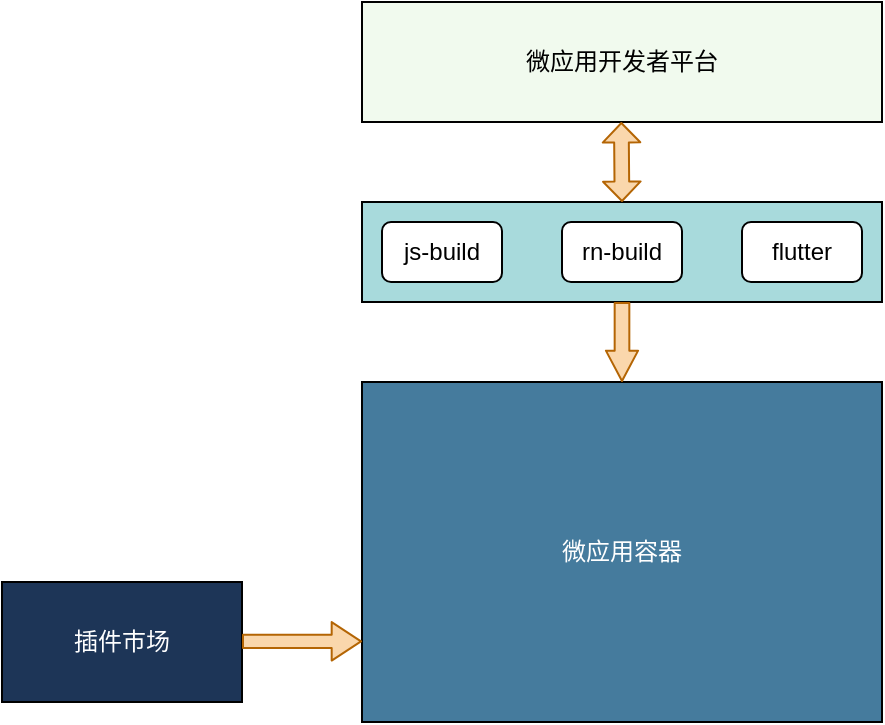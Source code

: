 <mxfile version="14.5.3" type="github">
  <diagram id="NWvxv5slXEGg1pp224bK" name="第 1 页">
    <mxGraphModel dx="951" dy="474" grid="1" gridSize="10" guides="1" tooltips="1" connect="1" arrows="1" fold="1" page="1" pageScale="1" pageWidth="600" pageHeight="400" math="0" shadow="0">
      <root>
        <mxCell id="0" />
        <mxCell id="1" parent="0" />
        <mxCell id="UYbARQVQlxlr2u81fWyV-1" value="微应用开发者平台" style="rounded=0;whiteSpace=wrap;html=1;fillColor=#F1FAEE;" vertex="1" parent="1">
          <mxGeometry x="260" y="30" width="260" height="60" as="geometry" />
        </mxCell>
        <mxCell id="UYbARQVQlxlr2u81fWyV-2" value="微应用容器" style="rounded=0;whiteSpace=wrap;html=1;fillColor=#457B9D;fontColor=#FFFFFF;" vertex="1" parent="1">
          <mxGeometry x="260" y="220" width="260" height="170" as="geometry" />
        </mxCell>
        <mxCell id="UYbARQVQlxlr2u81fWyV-3" value="插件市场" style="rounded=0;whiteSpace=wrap;html=1;fillColor=#1D3557;fontColor=#FFFFFF;" vertex="1" parent="1">
          <mxGeometry x="80" y="320" width="120" height="60" as="geometry" />
        </mxCell>
        <mxCell id="UYbARQVQlxlr2u81fWyV-4" value="" style="rounded=0;whiteSpace=wrap;html=1;fillColor=#A8DADC;" vertex="1" parent="1">
          <mxGeometry x="260" y="130" width="260" height="50" as="geometry" />
        </mxCell>
        <mxCell id="UYbARQVQlxlr2u81fWyV-5" value="js-build" style="rounded=1;whiteSpace=wrap;html=1;" vertex="1" parent="1">
          <mxGeometry x="270" y="140" width="60" height="30" as="geometry" />
        </mxCell>
        <mxCell id="UYbARQVQlxlr2u81fWyV-6" value="rn-build" style="rounded=1;whiteSpace=wrap;html=1;" vertex="1" parent="1">
          <mxGeometry x="360" y="140" width="60" height="30" as="geometry" />
        </mxCell>
        <mxCell id="UYbARQVQlxlr2u81fWyV-7" value="flutter" style="rounded=1;whiteSpace=wrap;html=1;" vertex="1" parent="1">
          <mxGeometry x="450" y="140" width="60" height="30" as="geometry" />
        </mxCell>
        <mxCell id="UYbARQVQlxlr2u81fWyV-10" value="" style="shape=flexArrow;endArrow=classic;html=1;width=7.333;endSize=4.727;endWidth=7.778;exitX=0.5;exitY=1;exitDx=0;exitDy=0;fillColor=#fad7ac;strokeColor=#b46504;" edge="1" parent="1" source="UYbARQVQlxlr2u81fWyV-4">
          <mxGeometry width="50" height="50" relative="1" as="geometry">
            <mxPoint x="390" y="190" as="sourcePoint" />
            <mxPoint x="390" y="220" as="targetPoint" />
          </mxGeometry>
        </mxCell>
        <mxCell id="UYbARQVQlxlr2u81fWyV-11" value="" style="shape=flexArrow;endArrow=classic;startArrow=classic;html=1;width=7.333;startSize=2.907;startWidth=10.444;endWidth=10.444;endSize=2.907;fillColor=#fad7ac;strokeColor=#b46504;" edge="1" parent="1">
          <mxGeometry width="50" height="50" relative="1" as="geometry">
            <mxPoint x="390" y="130" as="sourcePoint" />
            <mxPoint x="389.67" y="90" as="targetPoint" />
          </mxGeometry>
        </mxCell>
        <mxCell id="UYbARQVQlxlr2u81fWyV-14" value="" style="shape=flexArrow;endArrow=classic;html=1;width=6.667;endSize=4.553;endWidth=11.556;fillColor=#fad7ac;strokeColor=#b46504;" edge="1" parent="1">
          <mxGeometry width="50" height="50" relative="1" as="geometry">
            <mxPoint x="200" y="349.67" as="sourcePoint" />
            <mxPoint x="260" y="349.67" as="targetPoint" />
          </mxGeometry>
        </mxCell>
      </root>
    </mxGraphModel>
  </diagram>
</mxfile>
